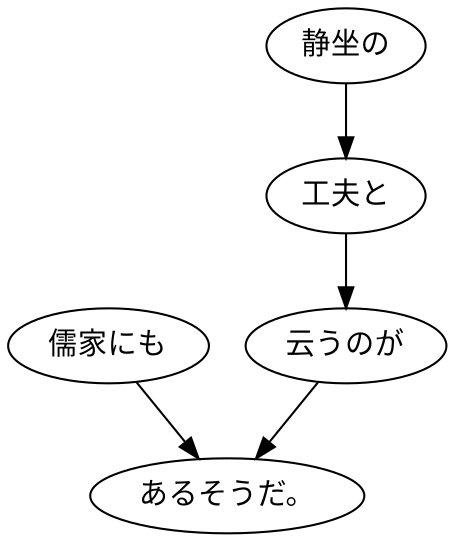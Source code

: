digraph graph3193 {
	node0 [label="儒家にも"];
	node1 [label="静坐の"];
	node2 [label="工夫と"];
	node3 [label="云うのが"];
	node4 [label="あるそうだ。"];
	node0 -> node4;
	node1 -> node2;
	node2 -> node3;
	node3 -> node4;
}
